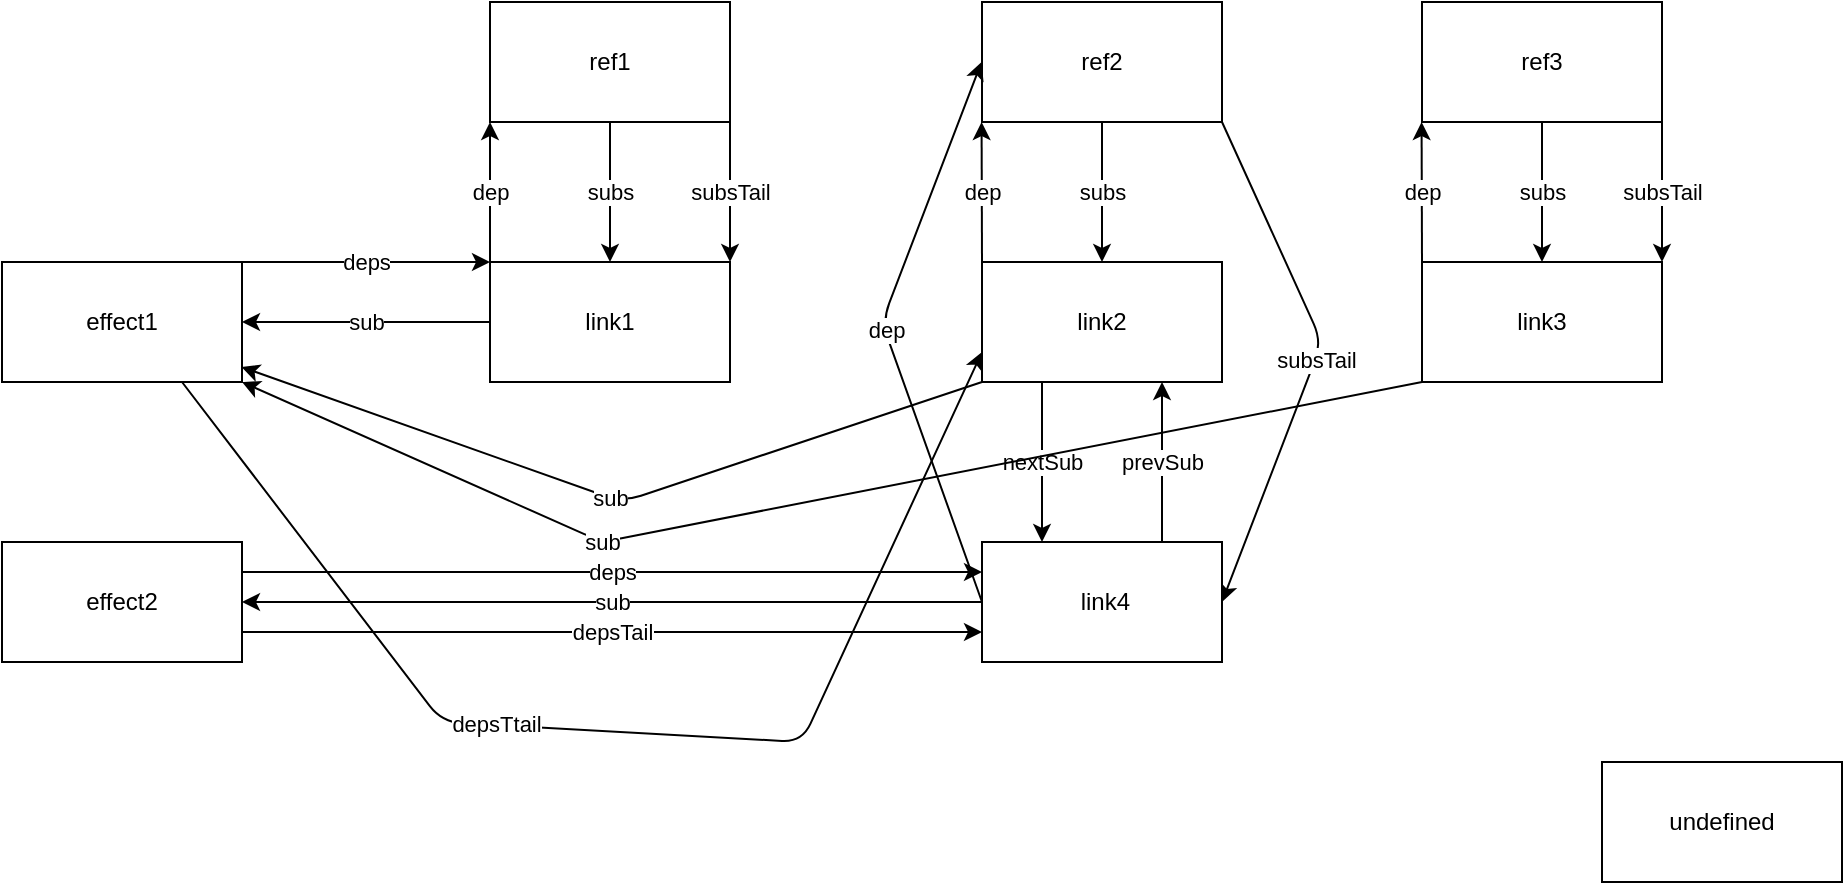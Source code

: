 <mxfile>
    <diagram id="k0G14AFCNXnRanx9eCRc" name="第 1 页">
        <mxGraphModel dx="936" dy="1728" grid="1" gridSize="10" guides="1" tooltips="1" connect="1" arrows="1" fold="1" page="1" pageScale="1" pageWidth="827" pageHeight="1169" math="0" shadow="0">
            <root>
                <mxCell id="0"/>
                <mxCell id="1" parent="0"/>
                <mxCell id="23" value="deps" style="edgeStyle=none;html=1;exitX=1;exitY=0;exitDx=0;exitDy=0;entryX=0;entryY=0;entryDx=0;entryDy=0;" edge="1" parent="1" source="2" target="3">
                    <mxGeometry relative="1" as="geometry"/>
                </mxCell>
                <mxCell id="24" value="depsTtail" style="edgeStyle=none;html=1;exitX=0.75;exitY=1;exitDx=0;exitDy=0;entryX=0;entryY=0.75;entryDx=0;entryDy=0;" edge="1" parent="1" source="2" target="6">
                    <mxGeometry x="-0.209" relative="1" as="geometry">
                        <Array as="points">
                            <mxPoint x="330" y="320"/>
                            <mxPoint x="510" y="330"/>
                        </Array>
                        <mxPoint as="offset"/>
                    </mxGeometry>
                </mxCell>
                <mxCell id="2" value="effect1" style="whiteSpace=wrap;html=1;" vertex="1" parent="1">
                    <mxGeometry x="110" y="90" width="120" height="60" as="geometry"/>
                </mxCell>
                <mxCell id="10" value="sub" style="edgeStyle=none;html=1;exitX=0;exitY=0.5;exitDx=0;exitDy=0;entryX=1;entryY=0.5;entryDx=0;entryDy=0;" edge="1" parent="1" source="3" target="2">
                    <mxGeometry relative="1" as="geometry"/>
                </mxCell>
                <mxCell id="11" value="dep" style="edgeStyle=none;html=1;exitX=0;exitY=0;exitDx=0;exitDy=0;entryX=0;entryY=1;entryDx=0;entryDy=0;" edge="1" parent="1" source="3" target="4">
                    <mxGeometry relative="1" as="geometry"/>
                </mxCell>
                <mxCell id="3" value="link1" style="whiteSpace=wrap;html=1;" vertex="1" parent="1">
                    <mxGeometry x="354" y="90" width="120" height="60" as="geometry"/>
                </mxCell>
                <mxCell id="12" value="subs" style="edgeStyle=none;html=1;exitX=0.5;exitY=1;exitDx=0;exitDy=0;entryX=0.5;entryY=0;entryDx=0;entryDy=0;" edge="1" parent="1" source="4" target="3">
                    <mxGeometry relative="1" as="geometry"/>
                </mxCell>
                <mxCell id="14" value="subsTail" style="edgeStyle=none;html=1;exitX=1;exitY=1;exitDx=0;exitDy=0;entryX=1;entryY=0;entryDx=0;entryDy=0;" edge="1" parent="1" source="4" target="3">
                    <mxGeometry relative="1" as="geometry"/>
                </mxCell>
                <mxCell id="4" value="ref1" style="whiteSpace=wrap;html=1;" vertex="1" parent="1">
                    <mxGeometry x="354" y="-40" width="120" height="60" as="geometry"/>
                </mxCell>
                <mxCell id="16" value="subs" style="edgeStyle=none;html=1;exitX=0.5;exitY=1;exitDx=0;exitDy=0;entryX=0.5;entryY=0;entryDx=0;entryDy=0;" edge="1" parent="1" source="5" target="6">
                    <mxGeometry relative="1" as="geometry"/>
                </mxCell>
                <mxCell id="17" value="subsTail" style="edgeStyle=none;html=1;exitX=1;exitY=1;exitDx=0;exitDy=0;entryX=1;entryY=0.5;entryDx=0;entryDy=0;" edge="1" parent="1" source="5" target="27">
                    <mxGeometry relative="1" as="geometry">
                        <Array as="points">
                            <mxPoint x="770" y="130"/>
                        </Array>
                    </mxGeometry>
                </mxCell>
                <mxCell id="5" value="ref2" style="whiteSpace=wrap;html=1;" vertex="1" parent="1">
                    <mxGeometry x="600" y="-40" width="120" height="60" as="geometry"/>
                </mxCell>
                <mxCell id="15" value="dep" style="edgeStyle=none;html=1;exitX=0;exitY=0;exitDx=0;exitDy=0;" edge="1" parent="1" source="6">
                    <mxGeometry relative="1" as="geometry">
                        <mxPoint x="599.789" y="20" as="targetPoint"/>
                    </mxGeometry>
                </mxCell>
                <mxCell id="28" value="nextSub" style="edgeStyle=none;html=1;exitX=0.25;exitY=1;exitDx=0;exitDy=0;entryX=0.25;entryY=0;entryDx=0;entryDy=0;" edge="1" parent="1" source="6" target="27">
                    <mxGeometry relative="1" as="geometry"/>
                </mxCell>
                <mxCell id="6" value="link2" style="whiteSpace=wrap;html=1;" vertex="1" parent="1">
                    <mxGeometry x="600" y="90" width="120" height="60" as="geometry"/>
                </mxCell>
                <mxCell id="19" value="subs" style="edgeStyle=none;html=1;exitX=0.5;exitY=1;exitDx=0;exitDy=0;" edge="1" parent="1" source="7" target="9">
                    <mxGeometry relative="1" as="geometry"/>
                </mxCell>
                <mxCell id="20" value="subsTail" style="edgeStyle=none;html=1;exitX=1;exitY=1;exitDx=0;exitDy=0;entryX=1;entryY=0;entryDx=0;entryDy=0;" edge="1" parent="1" source="7" target="9">
                    <mxGeometry relative="1" as="geometry"/>
                </mxCell>
                <mxCell id="7" value="ref3" style="whiteSpace=wrap;html=1;" vertex="1" parent="1">
                    <mxGeometry x="820" y="-40" width="120" height="60" as="geometry"/>
                </mxCell>
                <mxCell id="18" value="dep" style="edgeStyle=none;html=1;exitX=0;exitY=0;exitDx=0;exitDy=0;" edge="1" parent="1" source="9">
                    <mxGeometry relative="1" as="geometry">
                        <mxPoint x="819.789" y="20" as="targetPoint"/>
                    </mxGeometry>
                </mxCell>
                <mxCell id="22" value="sub" style="edgeStyle=none;html=1;exitX=0;exitY=1;exitDx=0;exitDy=0;entryX=1;entryY=1;entryDx=0;entryDy=0;" edge="1" parent="1" source="9" target="2">
                    <mxGeometry x="0.359" relative="1" as="geometry">
                        <Array as="points">
                            <mxPoint x="410" y="230"/>
                        </Array>
                        <mxPoint as="offset"/>
                    </mxGeometry>
                </mxCell>
                <mxCell id="9" value="link3" style="whiteSpace=wrap;html=1;" vertex="1" parent="1">
                    <mxGeometry x="820" y="90" width="120" height="60" as="geometry"/>
                </mxCell>
                <mxCell id="21" value="sub" style="edgeStyle=none;html=1;exitX=0;exitY=1;exitDx=0;exitDy=0;entryX=0.998;entryY=0.875;entryDx=0;entryDy=0;entryPerimeter=0;" edge="1" parent="1" source="6" target="2">
                    <mxGeometry relative="1" as="geometry">
                        <Array as="points">
                            <mxPoint x="420" y="210"/>
                        </Array>
                        <mxPoint as="offset"/>
                    </mxGeometry>
                </mxCell>
                <mxCell id="25" value="undefined" style="whiteSpace=wrap;html=1;" vertex="1" parent="1">
                    <mxGeometry x="910" y="340" width="120" height="60" as="geometry"/>
                </mxCell>
                <mxCell id="29" value="prevSub" style="edgeStyle=none;html=1;exitX=0.75;exitY=0;exitDx=0;exitDy=0;entryX=0.75;entryY=1;entryDx=0;entryDy=0;" edge="1" parent="1" source="27" target="6">
                    <mxGeometry relative="1" as="geometry"/>
                </mxCell>
                <mxCell id="30" value="dep" style="edgeStyle=none;html=1;exitX=0;exitY=0.5;exitDx=0;exitDy=0;" edge="1" parent="1" source="27">
                    <mxGeometry relative="1" as="geometry">
                        <mxPoint x="599.789" y="-10" as="targetPoint"/>
                        <Array as="points">
                            <mxPoint x="550" y="120"/>
                        </Array>
                    </mxGeometry>
                </mxCell>
                <mxCell id="32" value="sub" style="edgeStyle=none;html=1;exitX=0;exitY=0.5;exitDx=0;exitDy=0;" edge="1" parent="1" source="27" target="31">
                    <mxGeometry relative="1" as="geometry"/>
                </mxCell>
                <mxCell id="27" value="&amp;nbsp;link4" style="whiteSpace=wrap;html=1;" vertex="1" parent="1">
                    <mxGeometry x="600" y="230" width="120" height="60" as="geometry"/>
                </mxCell>
                <mxCell id="33" value="deps" style="edgeStyle=none;html=1;exitX=1;exitY=0.25;exitDx=0;exitDy=0;entryX=0;entryY=0.25;entryDx=0;entryDy=0;" edge="1" parent="1" source="31" target="27">
                    <mxGeometry relative="1" as="geometry"/>
                </mxCell>
                <mxCell id="34" value="depsTail" style="edgeStyle=none;html=1;exitX=1;exitY=0.75;exitDx=0;exitDy=0;entryX=0;entryY=0.75;entryDx=0;entryDy=0;" edge="1" parent="1" source="31" target="27">
                    <mxGeometry relative="1" as="geometry"/>
                </mxCell>
                <mxCell id="31" value="effect2" style="whiteSpace=wrap;html=1;" vertex="1" parent="1">
                    <mxGeometry x="110" y="230" width="120" height="60" as="geometry"/>
                </mxCell>
            </root>
        </mxGraphModel>
    </diagram>
</mxfile>